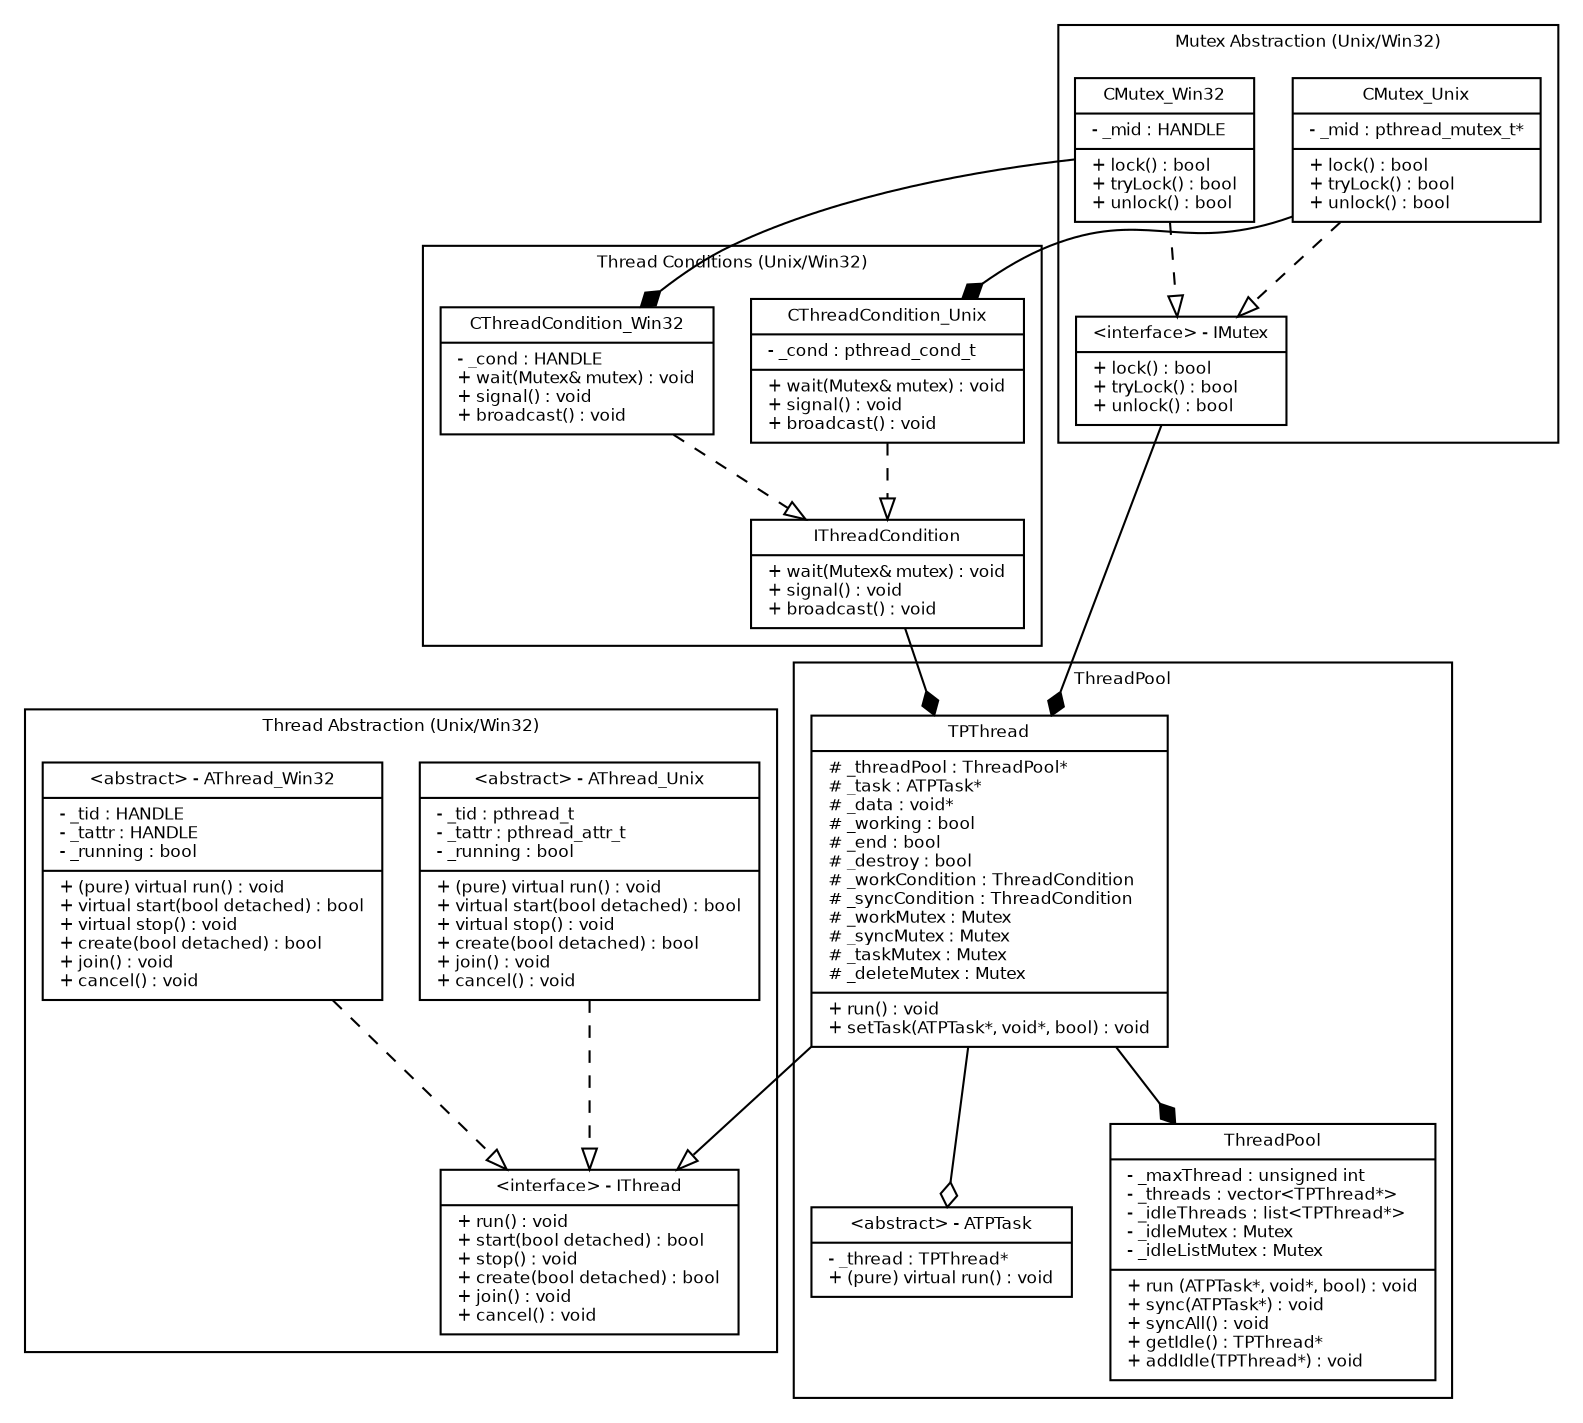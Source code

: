 digraph G {
fontname = "Bitstream Vera Sans"
fontsize = 8

node [
fontname = "Bitstream Vera Sans"
fontsize = 8
shape = "record"
]

//
// THREAD SUBGRAPH
//
subgraph clusterThread {
label = "Thread Abstraction (Unix/Win32)"

// Interface thread
IThread [
label = "{\
\<interface\> - IThread|\
+ run() : void\l\
+ start(bool detached) : bool\l\
+ stop() : void\l\
+ create(bool detached) : bool\l\
+ join() : void\l\
+ cancel() : void\l\
}"
]

// Concrete thread class for unix
AThread_Unix [
label = "{\
\<abstract\> - AThread_Unix|\
- _tid : pthread_t\l\
- _tattr : pthread_attr_t\l\
- _running : bool\l|\
+ (pure) virtual run() : void\l\
+ virtual start(bool detached) : bool\l\
+ virtual stop() : void\l\
+ create(bool detached) : bool\l\
+ join() : void\l\
+ cancel() : void\l\
}"
]

// Concrete thread class for win32
AThread_Win32 [
label = "{\
\<abstract\> - AThread_Win32|\
- _tid : HANDLE\l\
- _tattr : HANDLE\l\
- _running : bool\l|\
+ (pure) virtual run() : void\l\
+ virtual start(bool detached) : bool\l\
+ virtual stop() : void\l\
+ create(bool detached) : bool\l\
+ join() : void\l\
+ cancel() : void\l\
}"
]

} // END : THREAD SUBGRAPH

//
// MUTEX SUBGRAPH
//
subgraph clusterMutex {
label = "Mutex Abstraction (Unix/Win32)"

// Interface IMutex
IMutex [
label = "{\
\<interface\> - IMutex|\
+ lock() : bool\l\
+ tryLock() : bool\l\
+ unlock() : bool\l\
}"
]

// Class Mutex
CMutex_Unix [
label = "{\
CMutex_Unix|\
- _mid : pthread_mutex_t*\l|\
+ lock() : bool\l\
+ tryLock() : bool\l\
+ unlock() : bool\l\
}"
]

// Class Mutex
CMutex_Win32 [
label = "{\
CMutex_Win32|\
- _mid : HANDLE\l|\
+ lock() : bool\l\
+ tryLock() : bool\l\
+ unlock() : bool\l\
}"
]

} // END : MUTEX SUBGRAPH

//
// THREAD CONDITION SUBGRAPH
//
subgraph clusterTCondition {
label = "Thread Conditions (Unix/Win32)"

// Class IThreadCondition
IThreadCondition [
label = "{\
IThreadCondition|\
+ wait(Mutex& mutex) : void\l\
+ signal() : void\l\
+ broadcast() : void\l\
}"
]

// Class CThreadCondition_Unix
CThreadCondition_Unix [
label = "{\
CThreadCondition_Unix|\
- _cond : pthread_cond_t\l|\
+ wait(Mutex& mutex) : void\l\
+ signal() : void\l\
+ broadcast() : void\l\
}"
]

// Class CThreadCondition_Win32
CThreadCondition_Win32 [
label = "{\
CThreadCondition_Win32|\
- _cond : HANDLE\l\
+ wait(Mutex& mutex) : void\l\
+ signal() : void\l\
+ broadcast() : void\l\
}"
]

} // END : THREAD CONDITION SUBGRAPH

//
// THREADPOOL SUBGRAPH
//
subgraph clusterTPool {
label = "ThreadPool"

ATPTask [
label = "{\
\<abstract\> - ATPTask|\
- _thread : TPThread*\l\
+ (pure) virtual run() : void\l\
}"
]

TPThread [
label = "{\
TPThread|\
# _threadPool : ThreadPool*\l\
# _task : ATPTask*\l\
# _data : void*\l\
# _working : bool\l\
# _end : bool\l\
# _destroy : bool\l\
# _workCondition : ThreadCondition\l\
# _syncCondition : ThreadCondition\l\
# _workMutex : Mutex\l\
# _syncMutex : Mutex\l\
# _taskMutex : Mutex\l\
# _deleteMutex : Mutex\l|\
+ run() : void\l\
+ setTask(ATPTask*, void*, bool) : void\l\
}"
]

ThreadPool [
label = "{\
ThreadPool|\
- _maxThread : unsigned int\l\
- _threads : vector\<TPThread*\>\l\
- _idleThreads : list\<TPThread*\>\l\
- _idleMutex : Mutex\l\
- _idleListMutex : Mutex\l|\
+ run (ATPTask*, void*, bool) : void\l\
+ sync(ATPTask*) : void\l\
+ syncAll() : void\l\
+ getIdle() : TPThread*\l\
+ addIdle(TPThread*) : void\l\
}"
]

} // END : THREADPOOL SUBGRAPH


edge [
fontname = "Bitstream Vera Sans"
fontsize = 8
]

// Implement interface
AThread_Unix -> IThread [arrowhead = "onormal" style = "dashed"]
AThread_Win32 -> IThread [arrowhead = "onormal" style = "dashed"]
CMutex_Unix -> IMutex [arrowhead = "onormal" style = "dashed"]
CMutex_Win32 -> IMutex [arrowhead = "onormal" style = "dashed"]
CThreadCondition_Unix -> IThreadCondition [arrowhead = "onormal" style = "dashed"]
CThreadCondition_Win32 -> IThreadCondition [arrowhead = "onormal" style = "dashed"]

// Composition
CMutex_Unix -> CThreadCondition_Unix [arrowhead = "diamond" style = "solid"]
CMutex_Win32 -> CThreadCondition_Win32 [arrowhead = "diamond" style = "solid"]
IMutex -> TPThread [arrowhead = "diamond" style = "solid"]
IThreadCondition -> TPThread [arrowhead = "diamond" style = "solid"]
TPThread -> ThreadPool [arrowhead = "diamond" style = "solid"]

// Aggregation
TPThread -> ATPTask [arrowhead = "odiamond" style = "solid"]

// inherits
TPThread -> IThread [arrowhead = "onormal" style = "solid"]

}
